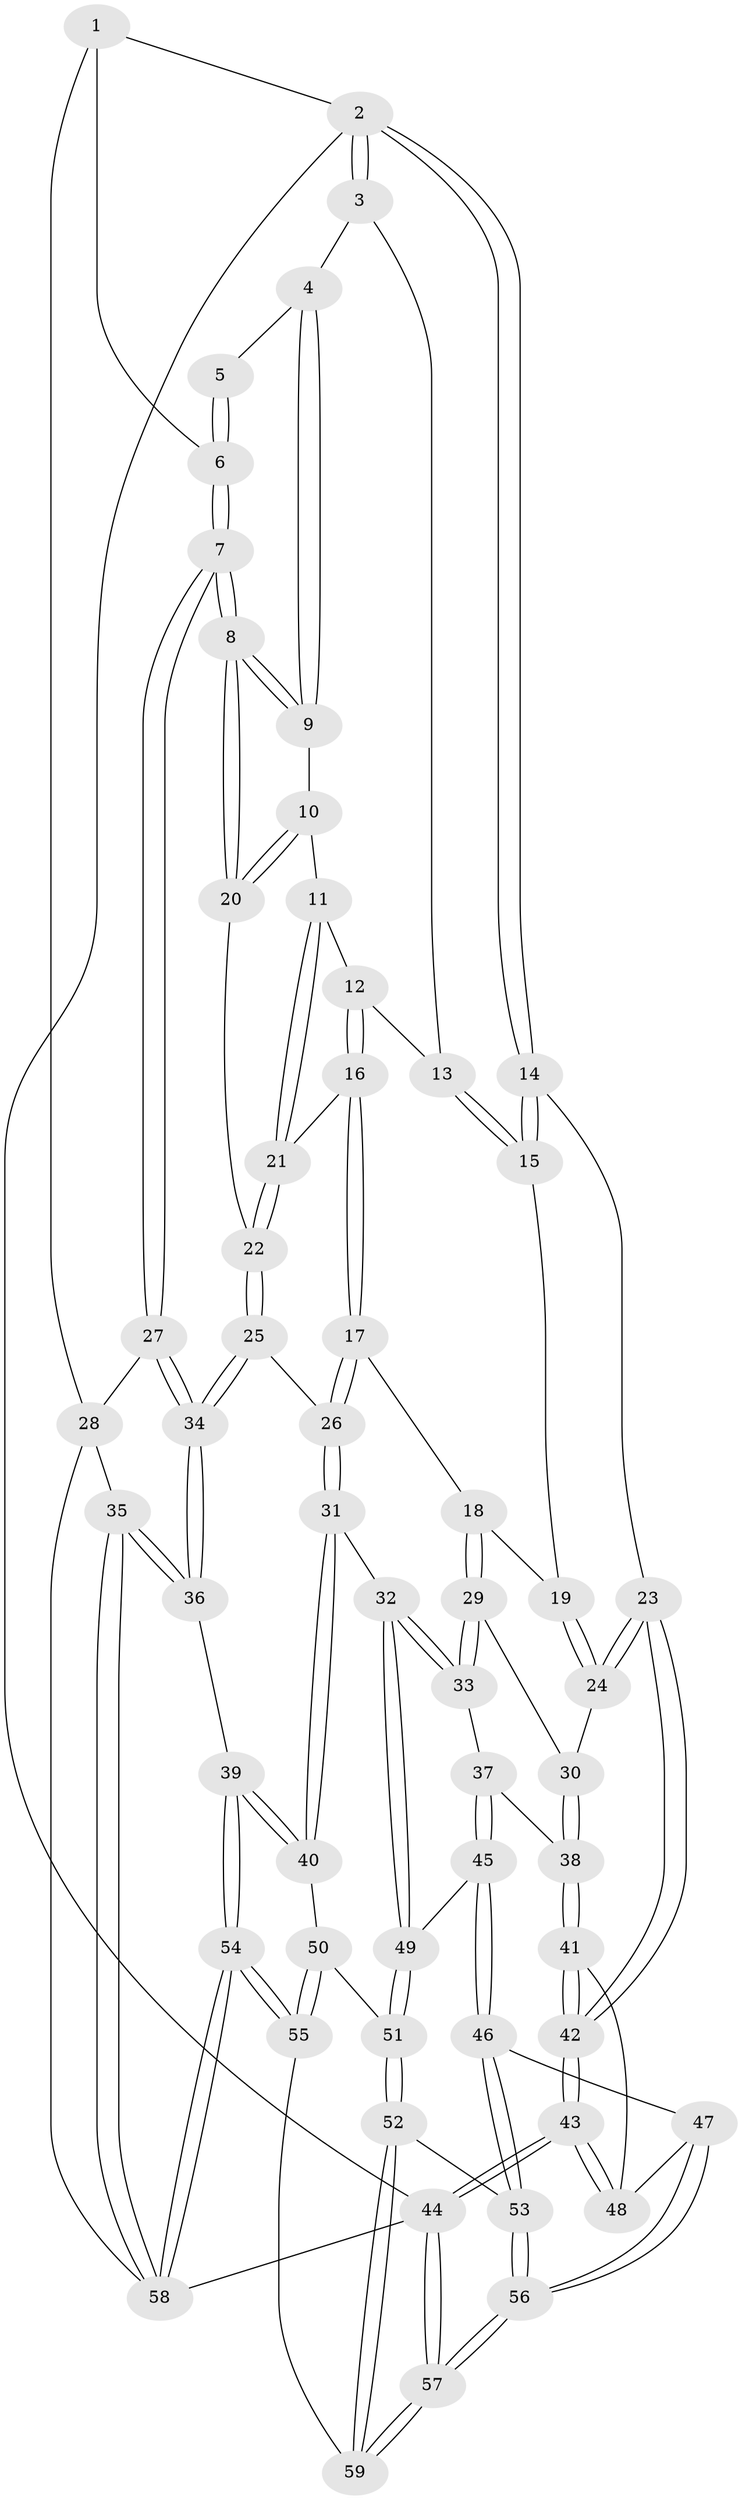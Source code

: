 // Generated by graph-tools (version 1.1) at 2025/03/03/09/25 03:03:26]
// undirected, 59 vertices, 144 edges
graph export_dot {
graph [start="1"]
  node [color=gray90,style=filled];
  1 [pos="+0.9177810788791843+0"];
  2 [pos="+0+0"];
  3 [pos="+0.330937482874615+0"];
  4 [pos="+0.7115341478468202+0"];
  5 [pos="+0.7399808671050047+0"];
  6 [pos="+0.9889765695314299+0.2779053348390611"];
  7 [pos="+1+0.32822895804783203"];
  8 [pos="+0.9952849473659748+0.3297663299789791"];
  9 [pos="+0.6981721726924167+0"];
  10 [pos="+0.6650790649851938+0.1409852610690224"];
  11 [pos="+0.6579223118568958+0.14778471333620366"];
  12 [pos="+0.4368124785348879+0.12130382439070292"];
  13 [pos="+0.33035664459805997+0.02635039643976745"];
  14 [pos="+0+0.08247519760981592"];
  15 [pos="+0.28015579626439513+0.13635485328726632"];
  16 [pos="+0.5302633283143088+0.3294046971388666"];
  17 [pos="+0.5156805760332783+0.36166639167956977"];
  18 [pos="+0.3904687952995842+0.3926672418533906"];
  19 [pos="+0.25956158875951635+0.22756685565894127"];
  20 [pos="+0.9293996600585736+0.3443564855084419"];
  21 [pos="+0.590989201181737+0.272279047518928"];
  22 [pos="+0.8848550117448097+0.37232642349878575"];
  23 [pos="+0+0.3861433623410278"];
  24 [pos="+0+0.3899587429935358"];
  25 [pos="+0.7918907844684164+0.4583012165288608"];
  26 [pos="+0.6648238298308441+0.5143478651515633"];
  27 [pos="+1+0.3318408157422751"];
  28 [pos="+1+0.3312815202869842"];
  29 [pos="+0.34401280025365377+0.47784037197085977"];
  30 [pos="+0.06483905765908507+0.4866653512705642"];
  31 [pos="+0.6295527810335166+0.6438086701939637"];
  32 [pos="+0.4717922869103039+0.671866645599215"];
  33 [pos="+0.3590377886234659+0.5541317071881594"];
  34 [pos="+0.9052077049086371+0.719007219015952"];
  35 [pos="+1+0.9282484919619722"];
  36 [pos="+0.9070025316559788+0.7526811873343204"];
  37 [pos="+0.2437240579974253+0.6687163651061807"];
  38 [pos="+0.15031304784244823+0.6500933040221776"];
  39 [pos="+0.7597980193552006+0.7761962116725144"];
  40 [pos="+0.691384348020037+0.7329519782148244"];
  41 [pos="+0.1008752079114133+0.7540009035476073"];
  42 [pos="+0+0.7346155043818192"];
  43 [pos="+0+1"];
  44 [pos="+0+1"];
  45 [pos="+0.27160706609697066+0.7396417862059008"];
  46 [pos="+0.23043795346165688+0.8190270352126952"];
  47 [pos="+0.14637899778542612+0.8255066156098424"];
  48 [pos="+0.1413929772480062+0.8234268059680033"];
  49 [pos="+0.42706786540872554+0.7582381610710461"];
  50 [pos="+0.5997016931674894+0.8283990047910672"];
  51 [pos="+0.43056917003766015+0.8797707049202768"];
  52 [pos="+0.4230027187153511+0.9028418559041254"];
  53 [pos="+0.29797595466076576+0.8941234417063052"];
  54 [pos="+0.7019560083792841+1"];
  55 [pos="+0.6058833964450508+1"];
  56 [pos="+0.18513070153186753+1"];
  57 [pos="+0.06130503013707085+1"];
  58 [pos="+1+1"];
  59 [pos="+0.5207588008798395+1"];
  1 -- 2;
  1 -- 6;
  1 -- 28;
  2 -- 3;
  2 -- 3;
  2 -- 14;
  2 -- 14;
  2 -- 44;
  3 -- 4;
  3 -- 13;
  4 -- 5;
  4 -- 9;
  4 -- 9;
  5 -- 6;
  5 -- 6;
  6 -- 7;
  6 -- 7;
  7 -- 8;
  7 -- 8;
  7 -- 27;
  7 -- 27;
  8 -- 9;
  8 -- 9;
  8 -- 20;
  8 -- 20;
  9 -- 10;
  10 -- 11;
  10 -- 20;
  10 -- 20;
  11 -- 12;
  11 -- 21;
  11 -- 21;
  12 -- 13;
  12 -- 16;
  12 -- 16;
  13 -- 15;
  13 -- 15;
  14 -- 15;
  14 -- 15;
  14 -- 23;
  15 -- 19;
  16 -- 17;
  16 -- 17;
  16 -- 21;
  17 -- 18;
  17 -- 26;
  17 -- 26;
  18 -- 19;
  18 -- 29;
  18 -- 29;
  19 -- 24;
  19 -- 24;
  20 -- 22;
  21 -- 22;
  21 -- 22;
  22 -- 25;
  22 -- 25;
  23 -- 24;
  23 -- 24;
  23 -- 42;
  23 -- 42;
  24 -- 30;
  25 -- 26;
  25 -- 34;
  25 -- 34;
  26 -- 31;
  26 -- 31;
  27 -- 28;
  27 -- 34;
  27 -- 34;
  28 -- 35;
  28 -- 58;
  29 -- 30;
  29 -- 33;
  29 -- 33;
  30 -- 38;
  30 -- 38;
  31 -- 32;
  31 -- 40;
  31 -- 40;
  32 -- 33;
  32 -- 33;
  32 -- 49;
  32 -- 49;
  33 -- 37;
  34 -- 36;
  34 -- 36;
  35 -- 36;
  35 -- 36;
  35 -- 58;
  35 -- 58;
  36 -- 39;
  37 -- 38;
  37 -- 45;
  37 -- 45;
  38 -- 41;
  38 -- 41;
  39 -- 40;
  39 -- 40;
  39 -- 54;
  39 -- 54;
  40 -- 50;
  41 -- 42;
  41 -- 42;
  41 -- 48;
  42 -- 43;
  42 -- 43;
  43 -- 44;
  43 -- 44;
  43 -- 48;
  43 -- 48;
  44 -- 57;
  44 -- 57;
  44 -- 58;
  45 -- 46;
  45 -- 46;
  45 -- 49;
  46 -- 47;
  46 -- 53;
  46 -- 53;
  47 -- 48;
  47 -- 56;
  47 -- 56;
  49 -- 51;
  49 -- 51;
  50 -- 51;
  50 -- 55;
  50 -- 55;
  51 -- 52;
  51 -- 52;
  52 -- 53;
  52 -- 59;
  52 -- 59;
  53 -- 56;
  53 -- 56;
  54 -- 55;
  54 -- 55;
  54 -- 58;
  54 -- 58;
  55 -- 59;
  56 -- 57;
  56 -- 57;
  57 -- 59;
  57 -- 59;
}
